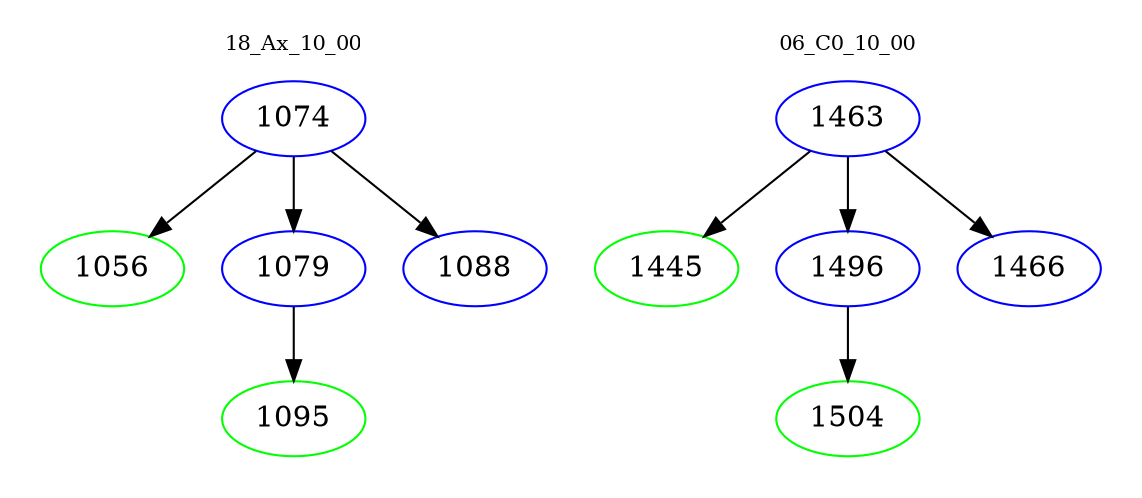 digraph{
subgraph cluster_0 {
color = white
label = "18_Ax_10_00";
fontsize=10;
T0_1074 [label="1074", color="blue"]
T0_1074 -> T0_1056 [color="black"]
T0_1056 [label="1056", color="green"]
T0_1074 -> T0_1079 [color="black"]
T0_1079 [label="1079", color="blue"]
T0_1079 -> T0_1095 [color="black"]
T0_1095 [label="1095", color="green"]
T0_1074 -> T0_1088 [color="black"]
T0_1088 [label="1088", color="blue"]
}
subgraph cluster_1 {
color = white
label = "06_C0_10_00";
fontsize=10;
T1_1463 [label="1463", color="blue"]
T1_1463 -> T1_1445 [color="black"]
T1_1445 [label="1445", color="green"]
T1_1463 -> T1_1496 [color="black"]
T1_1496 [label="1496", color="blue"]
T1_1496 -> T1_1504 [color="black"]
T1_1504 [label="1504", color="green"]
T1_1463 -> T1_1466 [color="black"]
T1_1466 [label="1466", color="blue"]
}
}
